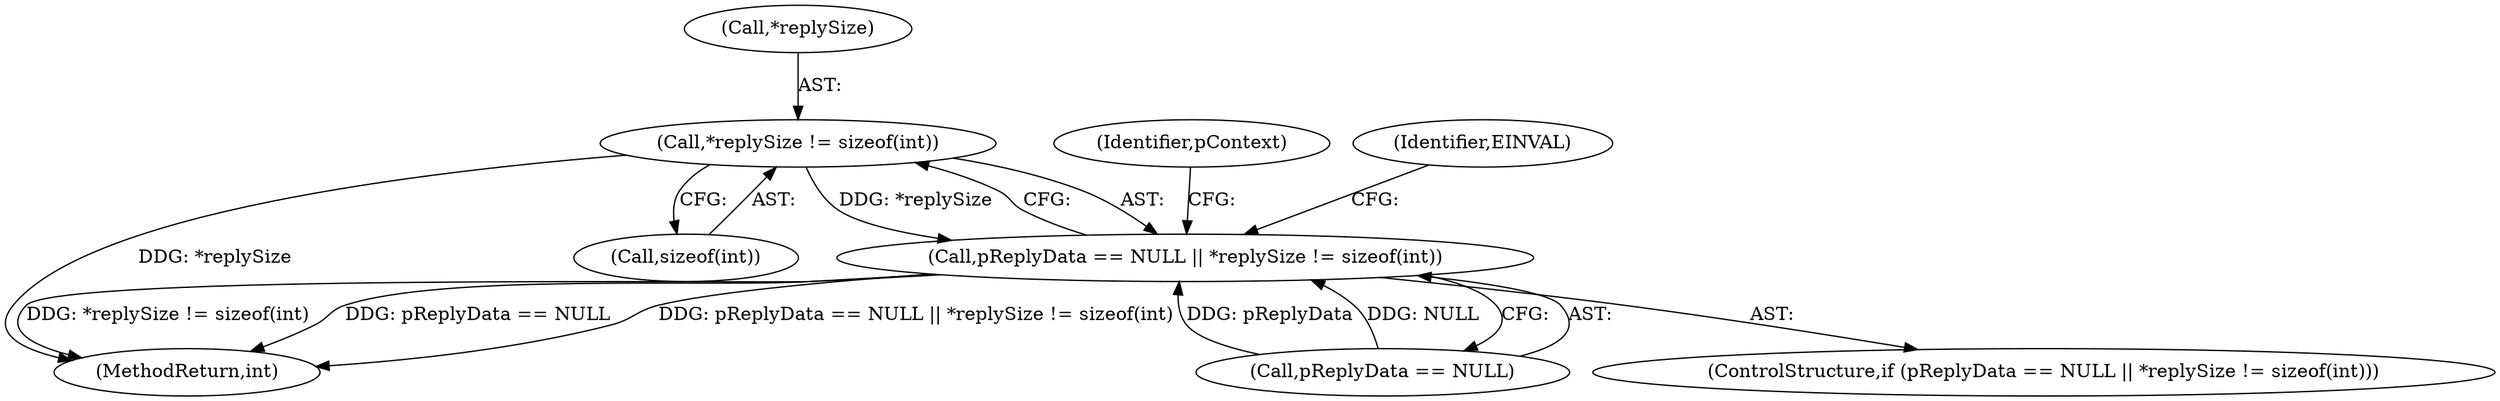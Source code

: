 digraph "0_Android_aeea52da00d210587fb3ed895de3d5f2e0264c88_11@API" {
"1000262" [label="(Call,*replySize != sizeof(int))"];
"1000258" [label="(Call,pReplyData == NULL || *replySize != sizeof(int))"];
"1000257" [label="(ControlStructure,if (pReplyData == NULL || *replySize != sizeof(int)))"];
"1000258" [label="(Call,pReplyData == NULL || *replySize != sizeof(int))"];
"1000996" [label="(MethodReturn,int)"];
"1000270" [label="(Identifier,EINVAL)"];
"1000265" [label="(Call,sizeof(int))"];
"1000274" [label="(Identifier,pContext)"];
"1000263" [label="(Call,*replySize)"];
"1000259" [label="(Call,pReplyData == NULL)"];
"1000262" [label="(Call,*replySize != sizeof(int))"];
"1000262" -> "1000258"  [label="AST: "];
"1000262" -> "1000265"  [label="CFG: "];
"1000263" -> "1000262"  [label="AST: "];
"1000265" -> "1000262"  [label="AST: "];
"1000258" -> "1000262"  [label="CFG: "];
"1000262" -> "1000996"  [label="DDG: *replySize"];
"1000262" -> "1000258"  [label="DDG: *replySize"];
"1000258" -> "1000257"  [label="AST: "];
"1000258" -> "1000259"  [label="CFG: "];
"1000259" -> "1000258"  [label="AST: "];
"1000270" -> "1000258"  [label="CFG: "];
"1000274" -> "1000258"  [label="CFG: "];
"1000258" -> "1000996"  [label="DDG: pReplyData == NULL"];
"1000258" -> "1000996"  [label="DDG: pReplyData == NULL || *replySize != sizeof(int)"];
"1000258" -> "1000996"  [label="DDG: *replySize != sizeof(int)"];
"1000259" -> "1000258"  [label="DDG: pReplyData"];
"1000259" -> "1000258"  [label="DDG: NULL"];
}
